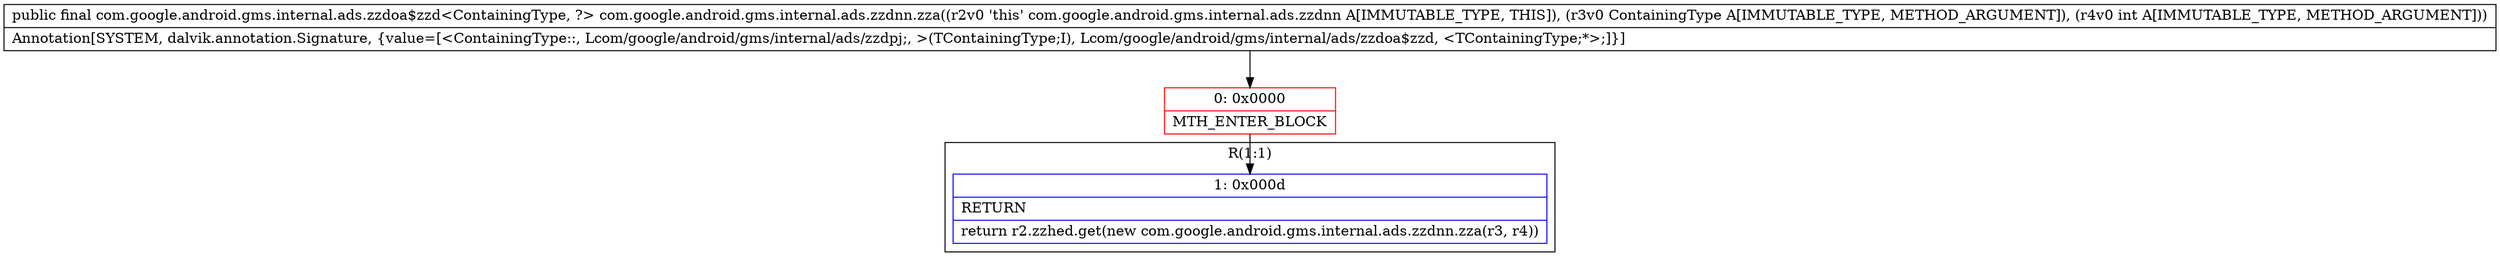 digraph "CFG forcom.google.android.gms.internal.ads.zzdnn.zza(Lcom\/google\/android\/gms\/internal\/ads\/zzdpj;I)Lcom\/google\/android\/gms\/internal\/ads\/zzdoa$zzd;" {
subgraph cluster_Region_731680025 {
label = "R(1:1)";
node [shape=record,color=blue];
Node_1 [shape=record,label="{1\:\ 0x000d|RETURN\l|return r2.zzhed.get(new com.google.android.gms.internal.ads.zzdnn.zza(r3, r4))\l}"];
}
Node_0 [shape=record,color=red,label="{0\:\ 0x0000|MTH_ENTER_BLOCK\l}"];
MethodNode[shape=record,label="{public final com.google.android.gms.internal.ads.zzdoa$zzd\<ContainingType, ?\> com.google.android.gms.internal.ads.zzdnn.zza((r2v0 'this' com.google.android.gms.internal.ads.zzdnn A[IMMUTABLE_TYPE, THIS]), (r3v0 ContainingType A[IMMUTABLE_TYPE, METHOD_ARGUMENT]), (r4v0 int A[IMMUTABLE_TYPE, METHOD_ARGUMENT]))  | Annotation[SYSTEM, dalvik.annotation.Signature, \{value=[\<ContainingType::, Lcom\/google\/android\/gms\/internal\/ads\/zzdpj;, \>(TContainingType;I), Lcom\/google\/android\/gms\/internal\/ads\/zzdoa$zzd, \<TContainingType;*\>;]\}]\l}"];
MethodNode -> Node_0;
Node_0 -> Node_1;
}

